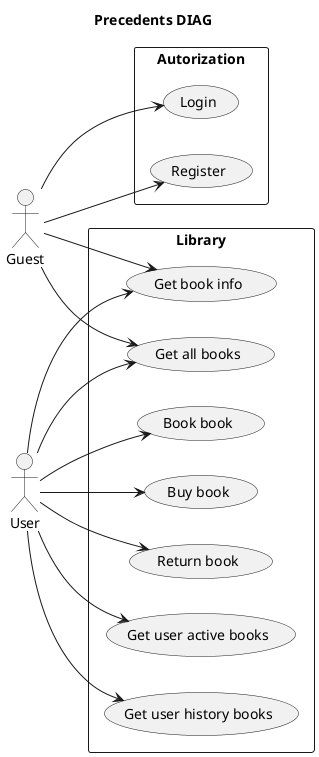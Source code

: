 @startuml
title Precedents DIAG

:Guest: as guest
:User: as user


left to right direction

rectangle "Autorization"{
    usecase "Login" as login
    usecase "Register" as register
}




rectangle "Library"{
(Get all books) as get_books
(Get user active books) as get_user_active_books
(Get user history books) as get_user_history
(Book book) as book
(Buy book) as Buy
(Return book) as return
(Get book info) as book_info
}

guest-->login
guest-->register
guest --> get_books
guest --> book_info




user --> get_books
user --> get_user_active_books
user --> get_user_history
user --> book
user --> Buy
user --> return
user --> book_info




@enduml

